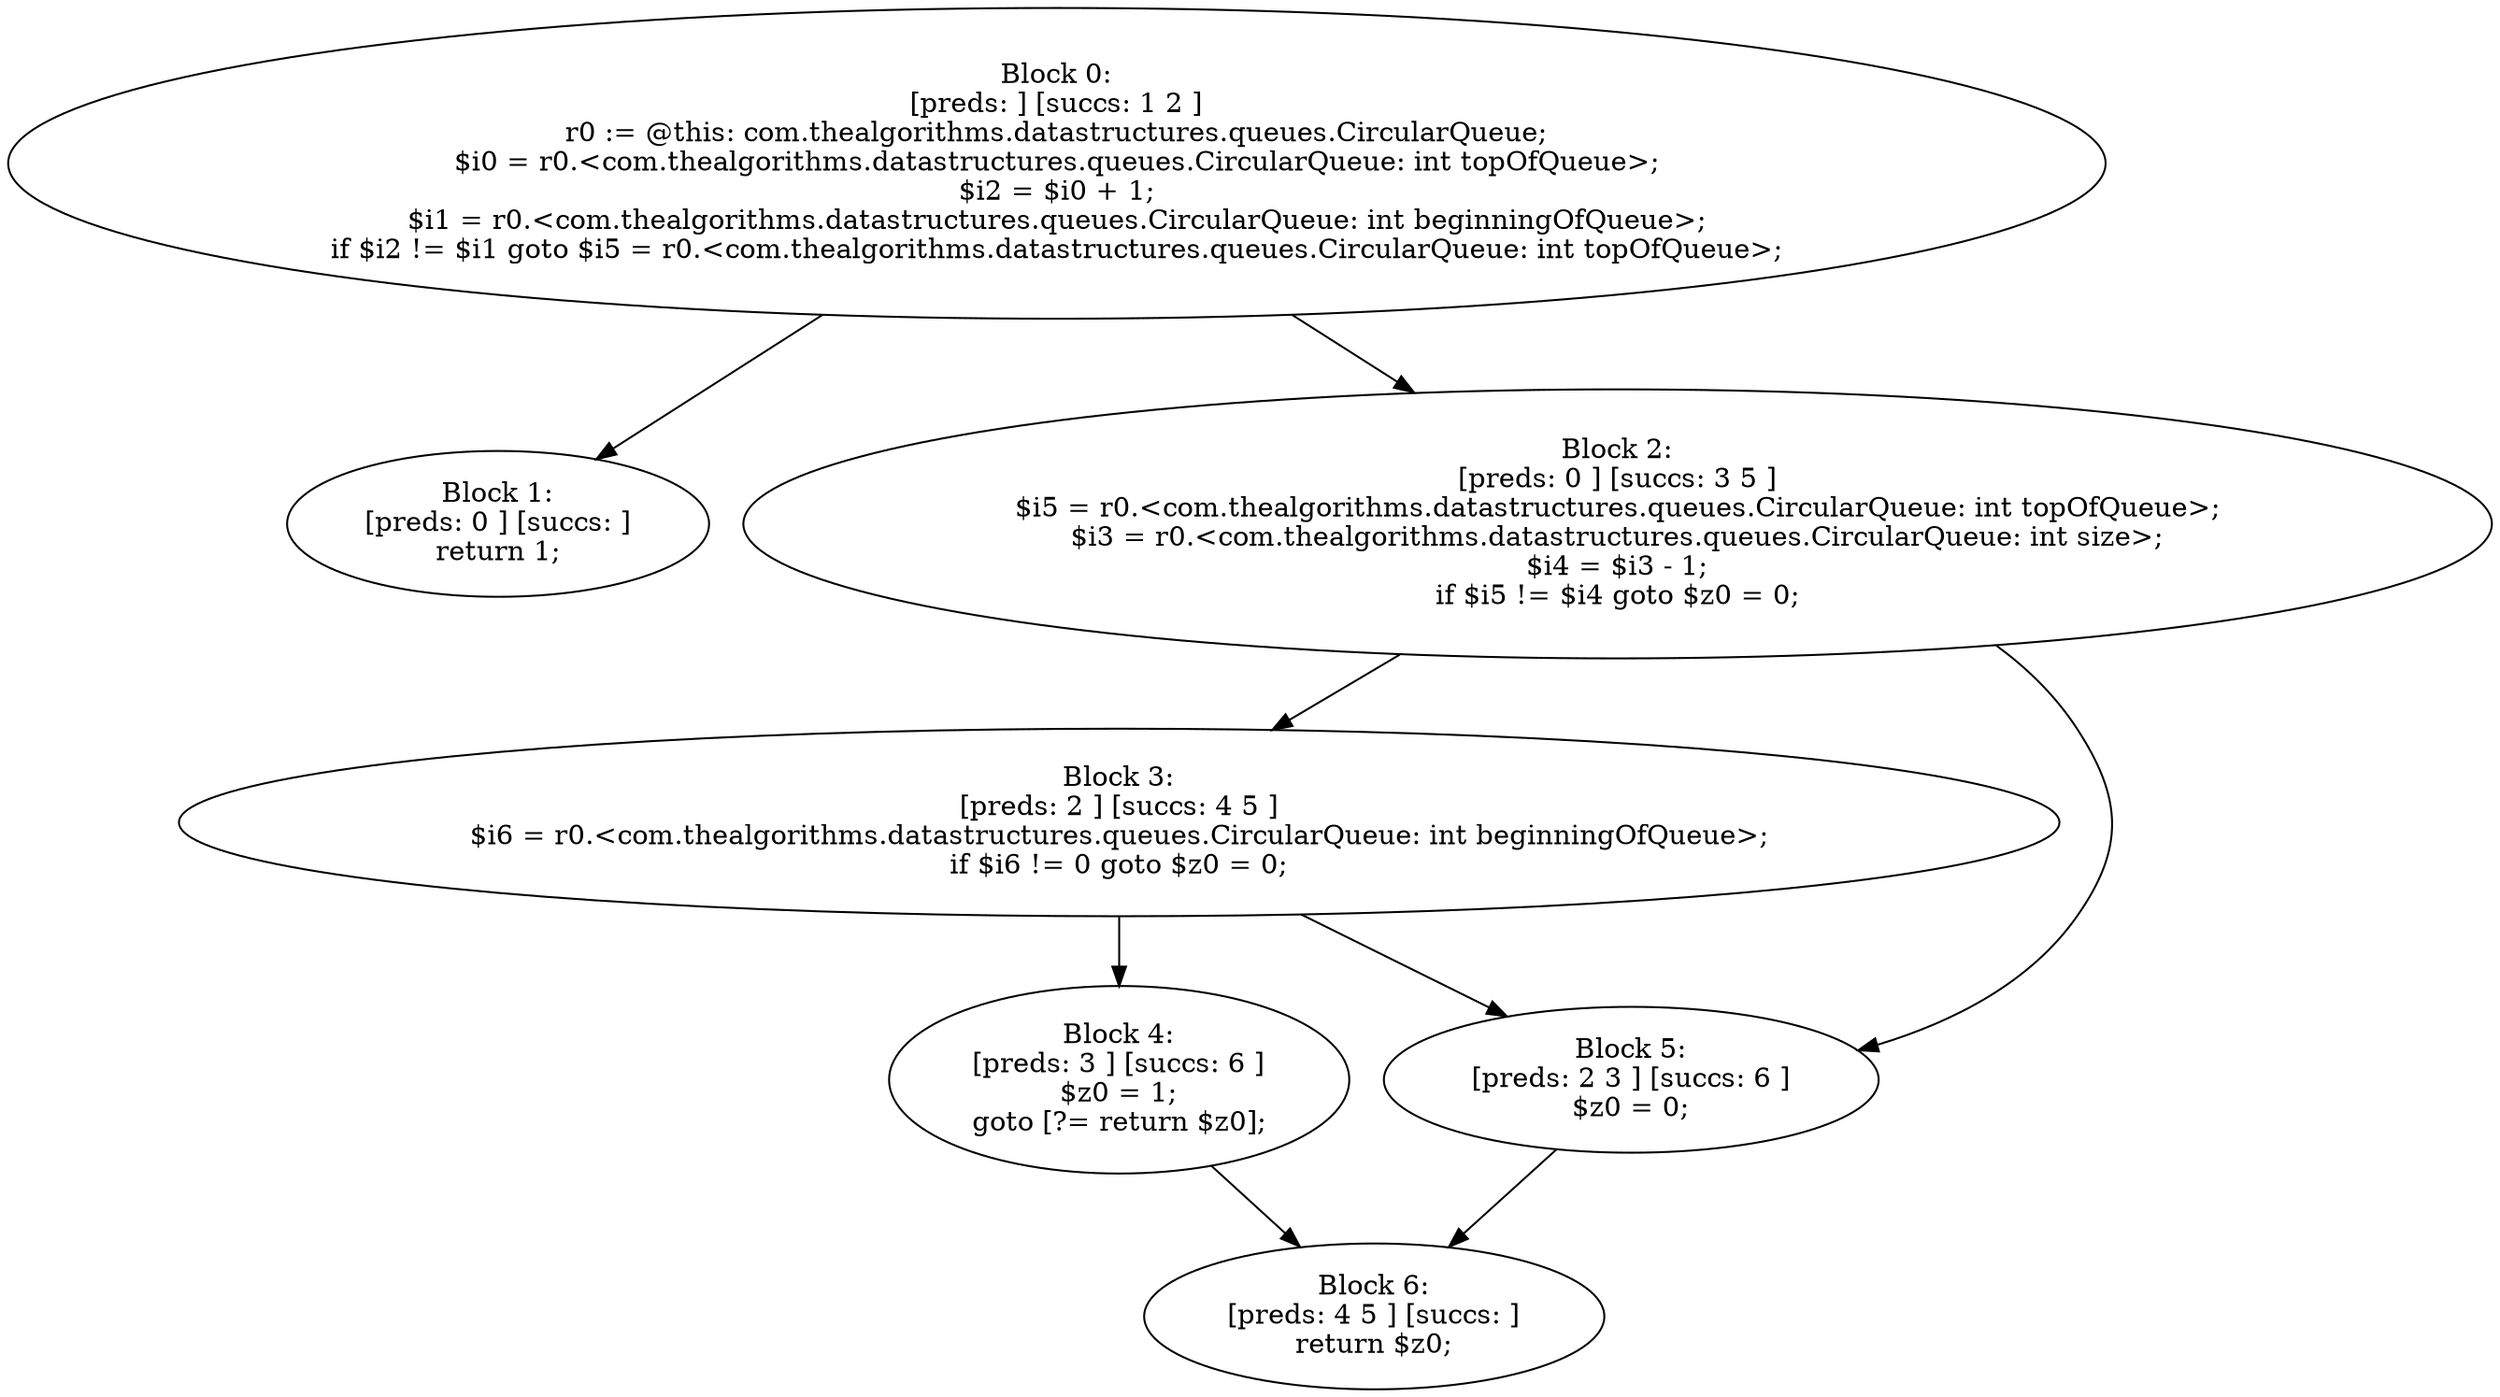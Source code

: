 digraph "unitGraph" {
    "Block 0:
[preds: ] [succs: 1 2 ]
r0 := @this: com.thealgorithms.datastructures.queues.CircularQueue;
$i0 = r0.<com.thealgorithms.datastructures.queues.CircularQueue: int topOfQueue>;
$i2 = $i0 + 1;
$i1 = r0.<com.thealgorithms.datastructures.queues.CircularQueue: int beginningOfQueue>;
if $i2 != $i1 goto $i5 = r0.<com.thealgorithms.datastructures.queues.CircularQueue: int topOfQueue>;
"
    "Block 1:
[preds: 0 ] [succs: ]
return 1;
"
    "Block 2:
[preds: 0 ] [succs: 3 5 ]
$i5 = r0.<com.thealgorithms.datastructures.queues.CircularQueue: int topOfQueue>;
$i3 = r0.<com.thealgorithms.datastructures.queues.CircularQueue: int size>;
$i4 = $i3 - 1;
if $i5 != $i4 goto $z0 = 0;
"
    "Block 3:
[preds: 2 ] [succs: 4 5 ]
$i6 = r0.<com.thealgorithms.datastructures.queues.CircularQueue: int beginningOfQueue>;
if $i6 != 0 goto $z0 = 0;
"
    "Block 4:
[preds: 3 ] [succs: 6 ]
$z0 = 1;
goto [?= return $z0];
"
    "Block 5:
[preds: 2 3 ] [succs: 6 ]
$z0 = 0;
"
    "Block 6:
[preds: 4 5 ] [succs: ]
return $z0;
"
    "Block 0:
[preds: ] [succs: 1 2 ]
r0 := @this: com.thealgorithms.datastructures.queues.CircularQueue;
$i0 = r0.<com.thealgorithms.datastructures.queues.CircularQueue: int topOfQueue>;
$i2 = $i0 + 1;
$i1 = r0.<com.thealgorithms.datastructures.queues.CircularQueue: int beginningOfQueue>;
if $i2 != $i1 goto $i5 = r0.<com.thealgorithms.datastructures.queues.CircularQueue: int topOfQueue>;
"->"Block 1:
[preds: 0 ] [succs: ]
return 1;
";
    "Block 0:
[preds: ] [succs: 1 2 ]
r0 := @this: com.thealgorithms.datastructures.queues.CircularQueue;
$i0 = r0.<com.thealgorithms.datastructures.queues.CircularQueue: int topOfQueue>;
$i2 = $i0 + 1;
$i1 = r0.<com.thealgorithms.datastructures.queues.CircularQueue: int beginningOfQueue>;
if $i2 != $i1 goto $i5 = r0.<com.thealgorithms.datastructures.queues.CircularQueue: int topOfQueue>;
"->"Block 2:
[preds: 0 ] [succs: 3 5 ]
$i5 = r0.<com.thealgorithms.datastructures.queues.CircularQueue: int topOfQueue>;
$i3 = r0.<com.thealgorithms.datastructures.queues.CircularQueue: int size>;
$i4 = $i3 - 1;
if $i5 != $i4 goto $z0 = 0;
";
    "Block 2:
[preds: 0 ] [succs: 3 5 ]
$i5 = r0.<com.thealgorithms.datastructures.queues.CircularQueue: int topOfQueue>;
$i3 = r0.<com.thealgorithms.datastructures.queues.CircularQueue: int size>;
$i4 = $i3 - 1;
if $i5 != $i4 goto $z0 = 0;
"->"Block 3:
[preds: 2 ] [succs: 4 5 ]
$i6 = r0.<com.thealgorithms.datastructures.queues.CircularQueue: int beginningOfQueue>;
if $i6 != 0 goto $z0 = 0;
";
    "Block 2:
[preds: 0 ] [succs: 3 5 ]
$i5 = r0.<com.thealgorithms.datastructures.queues.CircularQueue: int topOfQueue>;
$i3 = r0.<com.thealgorithms.datastructures.queues.CircularQueue: int size>;
$i4 = $i3 - 1;
if $i5 != $i4 goto $z0 = 0;
"->"Block 5:
[preds: 2 3 ] [succs: 6 ]
$z0 = 0;
";
    "Block 3:
[preds: 2 ] [succs: 4 5 ]
$i6 = r0.<com.thealgorithms.datastructures.queues.CircularQueue: int beginningOfQueue>;
if $i6 != 0 goto $z0 = 0;
"->"Block 4:
[preds: 3 ] [succs: 6 ]
$z0 = 1;
goto [?= return $z0];
";
    "Block 3:
[preds: 2 ] [succs: 4 5 ]
$i6 = r0.<com.thealgorithms.datastructures.queues.CircularQueue: int beginningOfQueue>;
if $i6 != 0 goto $z0 = 0;
"->"Block 5:
[preds: 2 3 ] [succs: 6 ]
$z0 = 0;
";
    "Block 4:
[preds: 3 ] [succs: 6 ]
$z0 = 1;
goto [?= return $z0];
"->"Block 6:
[preds: 4 5 ] [succs: ]
return $z0;
";
    "Block 5:
[preds: 2 3 ] [succs: 6 ]
$z0 = 0;
"->"Block 6:
[preds: 4 5 ] [succs: ]
return $z0;
";
}
